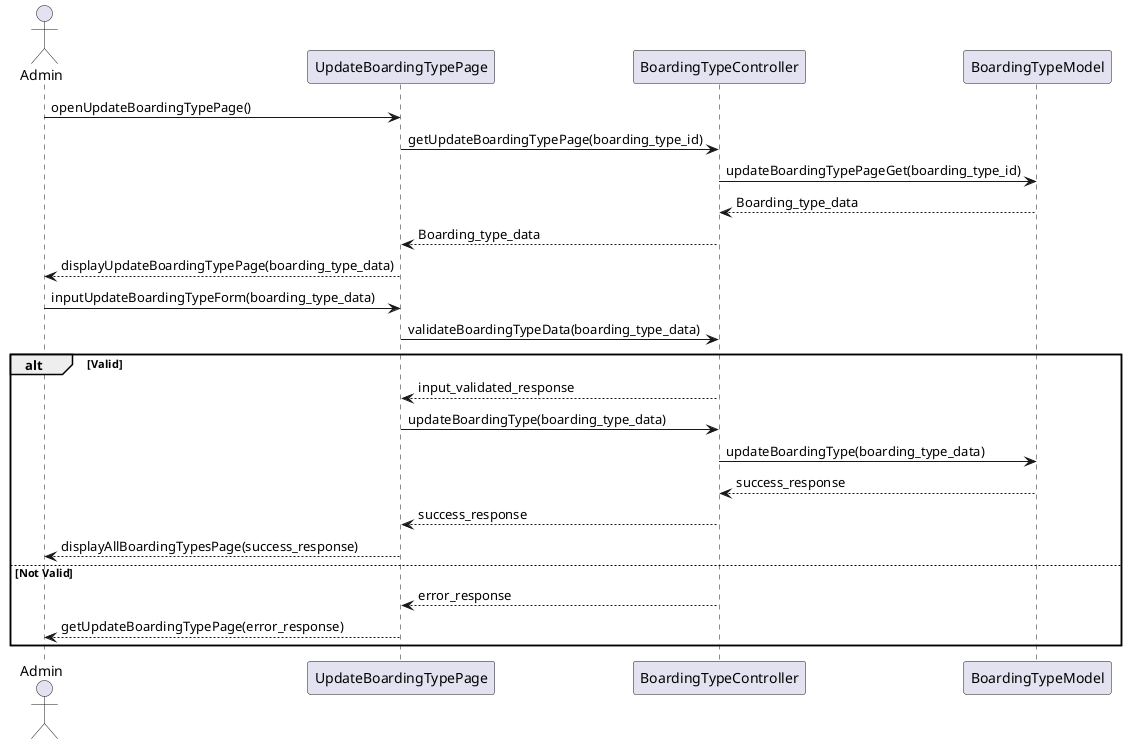 @startuml
actor Admin as act
participant UpdateBoardingTypePage as view
participant BoardingTypeController as ctrl
participant BoardingTypeModel as model

act -> view : openUpdateBoardingTypePage()
view -> ctrl : getUpdateBoardingTypePage(boarding_type_id)
ctrl -> model : updateBoardingTypePageGet(boarding_type_id)
model --> ctrl : Boarding_type_data
ctrl --> view : Boarding_type_data
view --> act : displayUpdateBoardingTypePage(boarding_type_data)

    act->view : inputUpdateBoardingTypeForm(boarding_type_data)
    view->ctrl : validateBoardingTypeData(boarding_type_data)
        alt Valid
        ctrl-->view:input_validated_response
        view->ctrl: updateBoardingType(boarding_type_data)
        ctrl->model: updateBoardingType(boarding_type_data)
        model --> ctrl: success_response
        ctrl --> view: success_response
        view-->act: displayAllBoardingTypesPage(success_response)
        else Not Valid
        ctrl --> view: error_response
        view-->act: getUpdateBoardingTypePage(error_response)
        end


@enduml
